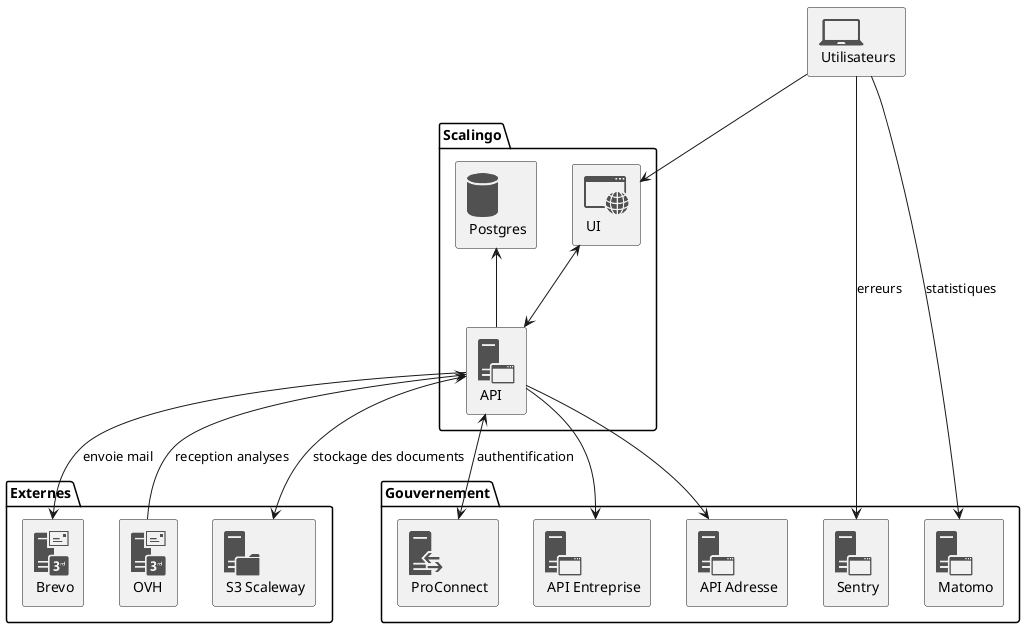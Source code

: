 @startuml
!include <tupadr3/common>
!include <office/Databases/database>
!include <office/Servers/application_server>
!include <office/Servers/reverse_proxy>
!include <office/Concepts/application_web>
!include <office/Devices/device_laptop>
!include <office/Servers/3rd_party_mail_server>
!include <office/Servers/file_server>

OFF_DEVICE_LAPTOP(Utilisateurs, Utilisateurs)

package Gouvernement {
  OFF_APPLICATION_SERVER(Sentry, Sentry)
  OFF_APPLICATION_SERVER(Matomo, Matomo)
  OFF_APPLICATION_SERVER(Entreprise, API Entreprise)
  OFF_APPLICATION_SERVER(Adresse, API Adresse)
  OFF_REVERSE_PROXY(ProConnect, ProConnect)
}

package Scalingo {
  OFF_APPLICATION_WEB(UI, UI)
  OFF_APPLICATION_SERVER(API, API)
  OFF_DATABASE(Postgres, Postgres)
  UI <--> API
  Postgres <-- API
}

package Externes {
  OFF_3RD_PARTY_MAIL_SERVER(Brevo, Brevo)
  OFF_3RD_PARTY_MAIL_SERVER(OVH, OVH)
  OFF_FILE_SERVER(S3, S3 Scaleway)
}

Utilisateurs --> UI
API <--> ProConnect: authentification
Utilisateurs --> Sentry: erreurs
Utilisateurs --> Matomo: statistiques
API --> Brevo: envoie mail
API <-- OVH: reception analyses
API <--> S3: stockage des documents
API --> Entreprise
API --> Adresse
@enduml